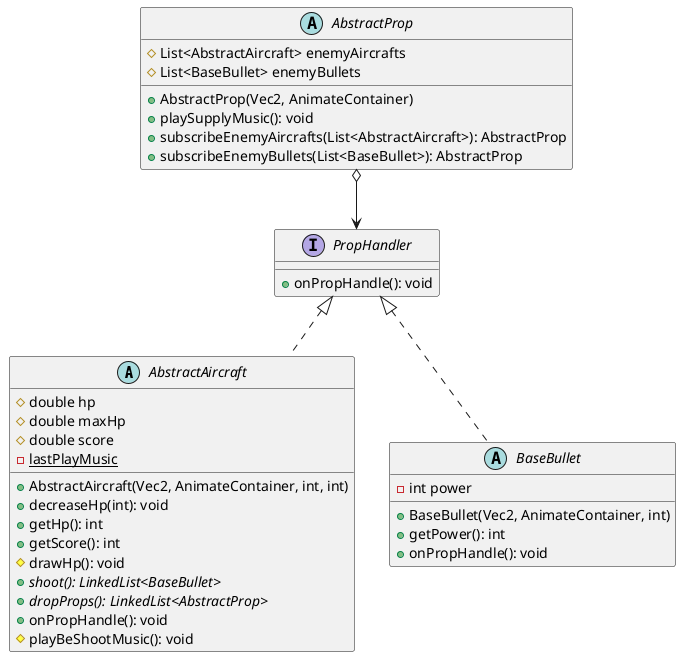 @startuml
'https: //plantuml.com/class-diagram

abstract class AbstractAircraft implements PropHandler {
	# double hp
	# double maxHp
	# double score
	- {static} lastPlayMusic
    + AbstractAircraft(Vec2, AnimateContainer, int, int)
    + decreaseHp(int): void
    + getHp(): int
    + getScore(): int
    # drawHp(): void
    + {abstract} shoot(): LinkedList<BaseBullet>
    + {abstract} dropProps(): LinkedList<AbstractProp>
    + onPropHandle(): void
    # playBeShootMusic(): void
 }

abstract class BaseBullet implements PropHandler {
    - int power
    + BaseBullet(Vec2, AnimateContainer, int)
	+ getPower(): int
	+ onPropHandle(): void
}

interface PropHandler {
    + onPropHandle(): void
}

abstract class AbstractProp {
    # List<AbstractAircraft> enemyAircrafts
    # List<BaseBullet> enemyBullets
    + AbstractProp(Vec2, AnimateContainer)
    + playSupplyMusic(): void
    + subscribeEnemyAircrafts(List<AbstractAircraft>): AbstractProp
    + subscribeEnemyBullets(List<BaseBullet>): AbstractProp
}
AbstractProp o--> PropHandler

@enduml
